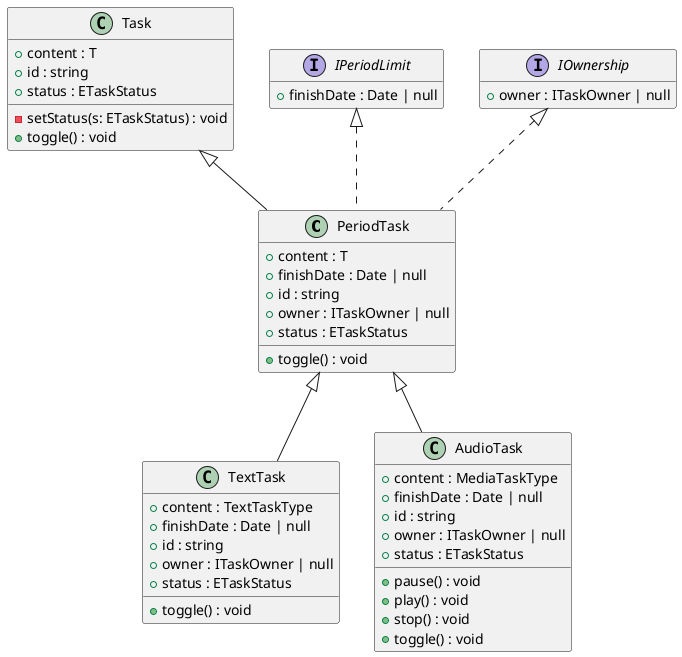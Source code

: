@startuml
hide empty methods
hide empty fields
class "PeriodTask" {
    +content : T
    +finishDate : Date | null
    +id : string
    +owner : ITaskOwner | null
    +status : ETaskStatus
    +toggle() : void
}
class "Task" {
    +content : T
    +id : string
    +status : ETaskStatus
    -setStatus(s: ETaskStatus) : void
    +toggle() : void
}
"Task" <|-- "PeriodTask"
interface "IPeriodLimit" {
    +finishDate : Date | null
}
"IPeriodLimit" <|.. "PeriodTask"
interface "IOwnership" {
    +owner : ITaskOwner | null
}
"IOwnership" <|.. "PeriodTask"
class "TextTask" {
    +content : TextTaskType
    +finishDate : Date | null
    +id : string
    +owner : ITaskOwner | null
    +status : ETaskStatus
    +toggle() : void
}
"PeriodTask" <|-- "TextTask"
class "AudioTask" {
    +content : MediaTaskType
    +finishDate : Date | null
    +id : string
    +owner : ITaskOwner | null
    +status : ETaskStatus
    +pause() : void
    +play() : void
    +stop() : void
    +toggle() : void
}
"PeriodTask" <|-- "AudioTask"
@enduml